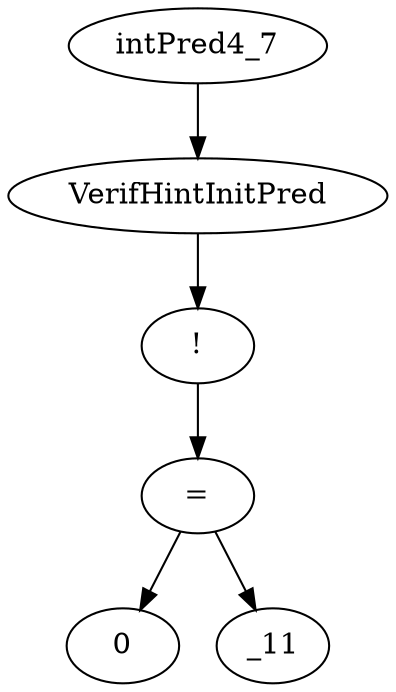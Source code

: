 digraph dag {
0 [label="intPred4_7"];
1 [label="VerifHintInitPred"];
2 [label="!"];
3 [label="="];
4 [label="0"];
5 [label="_11"];
"0" -> "1"[label=""]
"1" -> "2"[label=""]
"2" -> "3"[label=""]
"3" -> "5"[label=""]
"3" -> "4"[label=""]
}
